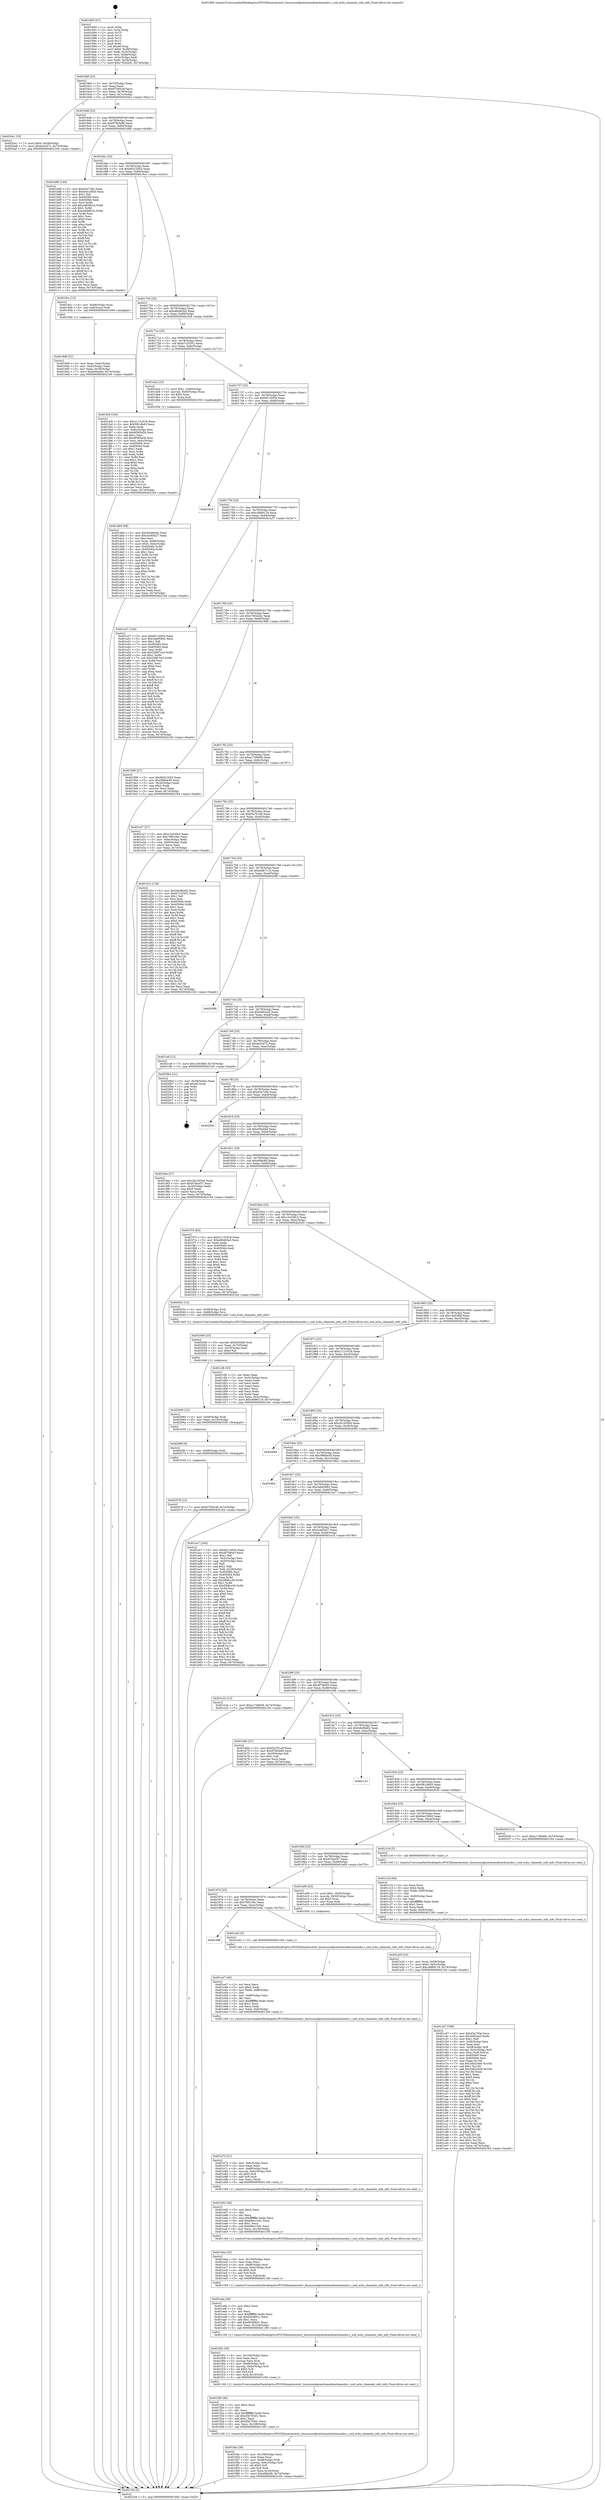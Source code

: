 digraph "0x401690" {
  label = "0x401690 (/mnt/c/Users/mathe/Desktop/tcc/POCII/binaries/extr_linuxsoundpciechoaudioechoaudio.c_snd_echo_channels_info_info_Final-ollvm.out::main(0))"
  labelloc = "t"
  node[shape=record]

  Entry [label="",width=0.3,height=0.3,shape=circle,fillcolor=black,style=filled]
  "0x4016bf" [label="{
     0x4016bf [23]\l
     | [instrs]\l
     &nbsp;&nbsp;0x4016bf \<+3\>: mov -0x74(%rbp),%eax\l
     &nbsp;&nbsp;0x4016c2 \<+2\>: mov %eax,%ecx\l
     &nbsp;&nbsp;0x4016c4 \<+6\>: sub $0x87565c4f,%ecx\l
     &nbsp;&nbsp;0x4016ca \<+3\>: mov %eax,-0x78(%rbp)\l
     &nbsp;&nbsp;0x4016cd \<+3\>: mov %ecx,-0x7c(%rbp)\l
     &nbsp;&nbsp;0x4016d0 \<+6\>: je 00000000004020a1 \<main+0xa11\>\l
  }"]
  "0x4020a1" [label="{
     0x4020a1 [19]\l
     | [instrs]\l
     &nbsp;&nbsp;0x4020a1 \<+7\>: movl $0x0,-0x38(%rbp)\l
     &nbsp;&nbsp;0x4020a8 \<+7\>: movl $0xbe5cd72,-0x74(%rbp)\l
     &nbsp;&nbsp;0x4020af \<+5\>: jmp 0000000000402164 \<main+0xad4\>\l
  }"]
  "0x4016d6" [label="{
     0x4016d6 [22]\l
     | [instrs]\l
     &nbsp;&nbsp;0x4016d6 \<+5\>: jmp 00000000004016db \<main+0x4b\>\l
     &nbsp;&nbsp;0x4016db \<+3\>: mov -0x78(%rbp),%eax\l
     &nbsp;&nbsp;0x4016de \<+5\>: sub $0x87fd3e96,%eax\l
     &nbsp;&nbsp;0x4016e3 \<+3\>: mov %eax,-0x80(%rbp)\l
     &nbsp;&nbsp;0x4016e6 \<+6\>: je 0000000000401b86 \<main+0x4f6\>\l
  }"]
  Exit [label="",width=0.3,height=0.3,shape=circle,fillcolor=black,style=filled,peripheries=2]
  "0x401b86" [label="{
     0x401b86 [144]\l
     | [instrs]\l
     &nbsp;&nbsp;0x401b86 \<+5\>: mov $0xd3a730e,%eax\l
     &nbsp;&nbsp;0x401b8b \<+5\>: mov $0x64e158c0,%ecx\l
     &nbsp;&nbsp;0x401b90 \<+2\>: mov $0x1,%dl\l
     &nbsp;&nbsp;0x401b92 \<+7\>: mov 0x405060,%esi\l
     &nbsp;&nbsp;0x401b99 \<+7\>: mov 0x405064,%edi\l
     &nbsp;&nbsp;0x401ba0 \<+3\>: mov %esi,%r8d\l
     &nbsp;&nbsp;0x401ba3 \<+7\>: add $0xce606b1b,%r8d\l
     &nbsp;&nbsp;0x401baa \<+4\>: sub $0x1,%r8d\l
     &nbsp;&nbsp;0x401bae \<+7\>: sub $0xce606b1b,%r8d\l
     &nbsp;&nbsp;0x401bb5 \<+4\>: imul %r8d,%esi\l
     &nbsp;&nbsp;0x401bb9 \<+3\>: and $0x1,%esi\l
     &nbsp;&nbsp;0x401bbc \<+3\>: cmp $0x0,%esi\l
     &nbsp;&nbsp;0x401bbf \<+4\>: sete %r9b\l
     &nbsp;&nbsp;0x401bc3 \<+3\>: cmp $0xa,%edi\l
     &nbsp;&nbsp;0x401bc6 \<+4\>: setl %r10b\l
     &nbsp;&nbsp;0x401bca \<+3\>: mov %r9b,%r11b\l
     &nbsp;&nbsp;0x401bcd \<+4\>: xor $0xff,%r11b\l
     &nbsp;&nbsp;0x401bd1 \<+3\>: mov %r10b,%bl\l
     &nbsp;&nbsp;0x401bd4 \<+3\>: xor $0xff,%bl\l
     &nbsp;&nbsp;0x401bd7 \<+3\>: xor $0x0,%dl\l
     &nbsp;&nbsp;0x401bda \<+3\>: mov %r11b,%r14b\l
     &nbsp;&nbsp;0x401bdd \<+4\>: and $0x0,%r14b\l
     &nbsp;&nbsp;0x401be1 \<+3\>: and %dl,%r9b\l
     &nbsp;&nbsp;0x401be4 \<+3\>: mov %bl,%r15b\l
     &nbsp;&nbsp;0x401be7 \<+4\>: and $0x0,%r15b\l
     &nbsp;&nbsp;0x401beb \<+3\>: and %dl,%r10b\l
     &nbsp;&nbsp;0x401bee \<+3\>: or %r9b,%r14b\l
     &nbsp;&nbsp;0x401bf1 \<+3\>: or %r10b,%r15b\l
     &nbsp;&nbsp;0x401bf4 \<+3\>: xor %r15b,%r14b\l
     &nbsp;&nbsp;0x401bf7 \<+3\>: or %bl,%r11b\l
     &nbsp;&nbsp;0x401bfa \<+4\>: xor $0xff,%r11b\l
     &nbsp;&nbsp;0x401bfe \<+3\>: or $0x0,%dl\l
     &nbsp;&nbsp;0x401c01 \<+3\>: and %dl,%r11b\l
     &nbsp;&nbsp;0x401c04 \<+3\>: or %r11b,%r14b\l
     &nbsp;&nbsp;0x401c07 \<+4\>: test $0x1,%r14b\l
     &nbsp;&nbsp;0x401c0b \<+3\>: cmovne %ecx,%eax\l
     &nbsp;&nbsp;0x401c0e \<+3\>: mov %eax,-0x74(%rbp)\l
     &nbsp;&nbsp;0x401c11 \<+5\>: jmp 0000000000402164 \<main+0xad4\>\l
  }"]
  "0x4016ec" [label="{
     0x4016ec [25]\l
     | [instrs]\l
     &nbsp;&nbsp;0x4016ec \<+5\>: jmp 00000000004016f1 \<main+0x61\>\l
     &nbsp;&nbsp;0x4016f1 \<+3\>: mov -0x78(%rbp),%eax\l
     &nbsp;&nbsp;0x4016f4 \<+5\>: sub $0x9d312653,%eax\l
     &nbsp;&nbsp;0x4016f9 \<+6\>: mov %eax,-0x84(%rbp)\l
     &nbsp;&nbsp;0x4016ff \<+6\>: je 00000000004019cc \<main+0x33c\>\l
  }"]
  "0x402078" [label="{
     0x402078 [12]\l
     | [instrs]\l
     &nbsp;&nbsp;0x402078 \<+7\>: movl $0x87565c4f,-0x74(%rbp)\l
     &nbsp;&nbsp;0x40207f \<+5\>: jmp 0000000000402164 \<main+0xad4\>\l
  }"]
  "0x4019cc" [label="{
     0x4019cc [13]\l
     | [instrs]\l
     &nbsp;&nbsp;0x4019cc \<+4\>: mov -0x48(%rbp),%rax\l
     &nbsp;&nbsp;0x4019d0 \<+4\>: mov 0x8(%rax),%rdi\l
     &nbsp;&nbsp;0x4019d4 \<+5\>: call 0000000000401060 \<atoi@plt\>\l
     | [calls]\l
     &nbsp;&nbsp;0x401060 \{1\} (unknown)\l
  }"]
  "0x401705" [label="{
     0x401705 [25]\l
     | [instrs]\l
     &nbsp;&nbsp;0x401705 \<+5\>: jmp 000000000040170a \<main+0x7a\>\l
     &nbsp;&nbsp;0x40170a \<+3\>: mov -0x78(%rbp),%eax\l
     &nbsp;&nbsp;0x40170d \<+5\>: sub $0xa66483a5,%eax\l
     &nbsp;&nbsp;0x401712 \<+6\>: mov %eax,-0x88(%rbp)\l
     &nbsp;&nbsp;0x401718 \<+6\>: je 0000000000401fc8 \<main+0x938\>\l
  }"]
  "0x40206f" [label="{
     0x40206f [9]\l
     | [instrs]\l
     &nbsp;&nbsp;0x40206f \<+4\>: mov -0x68(%rbp),%rdi\l
     &nbsp;&nbsp;0x402073 \<+5\>: call 0000000000401030 \<free@plt\>\l
     | [calls]\l
     &nbsp;&nbsp;0x401030 \{1\} (unknown)\l
  }"]
  "0x401fc8" [label="{
     0x401fc8 [104]\l
     | [instrs]\l
     &nbsp;&nbsp;0x401fc8 \<+5\>: mov $0x21131618,%eax\l
     &nbsp;&nbsp;0x401fcd \<+5\>: mov $0x5f61dbd3,%ecx\l
     &nbsp;&nbsp;0x401fd2 \<+2\>: xor %edx,%edx\l
     &nbsp;&nbsp;0x401fd4 \<+3\>: mov -0x6c(%rbp),%esi\l
     &nbsp;&nbsp;0x401fd7 \<+6\>: add $0x6f365a5b,%esi\l
     &nbsp;&nbsp;0x401fdd \<+3\>: add $0x1,%esi\l
     &nbsp;&nbsp;0x401fe0 \<+6\>: sub $0x6f365a5b,%esi\l
     &nbsp;&nbsp;0x401fe6 \<+3\>: mov %esi,-0x6c(%rbp)\l
     &nbsp;&nbsp;0x401fe9 \<+7\>: mov 0x405060,%esi\l
     &nbsp;&nbsp;0x401ff0 \<+7\>: mov 0x405064,%edi\l
     &nbsp;&nbsp;0x401ff7 \<+3\>: sub $0x1,%edx\l
     &nbsp;&nbsp;0x401ffa \<+3\>: mov %esi,%r8d\l
     &nbsp;&nbsp;0x401ffd \<+3\>: add %edx,%r8d\l
     &nbsp;&nbsp;0x402000 \<+4\>: imul %r8d,%esi\l
     &nbsp;&nbsp;0x402004 \<+3\>: and $0x1,%esi\l
     &nbsp;&nbsp;0x402007 \<+3\>: cmp $0x0,%esi\l
     &nbsp;&nbsp;0x40200a \<+4\>: sete %r9b\l
     &nbsp;&nbsp;0x40200e \<+3\>: cmp $0xa,%edi\l
     &nbsp;&nbsp;0x402011 \<+4\>: setl %r10b\l
     &nbsp;&nbsp;0x402015 \<+3\>: mov %r9b,%r11b\l
     &nbsp;&nbsp;0x402018 \<+3\>: and %r10b,%r11b\l
     &nbsp;&nbsp;0x40201b \<+3\>: xor %r10b,%r9b\l
     &nbsp;&nbsp;0x40201e \<+3\>: or %r9b,%r11b\l
     &nbsp;&nbsp;0x402021 \<+4\>: test $0x1,%r11b\l
     &nbsp;&nbsp;0x402025 \<+3\>: cmovne %ecx,%eax\l
     &nbsp;&nbsp;0x402028 \<+3\>: mov %eax,-0x74(%rbp)\l
     &nbsp;&nbsp;0x40202b \<+5\>: jmp 0000000000402164 \<main+0xad4\>\l
  }"]
  "0x40171e" [label="{
     0x40171e [25]\l
     | [instrs]\l
     &nbsp;&nbsp;0x40171e \<+5\>: jmp 0000000000401723 \<main+0x93\>\l
     &nbsp;&nbsp;0x401723 \<+3\>: mov -0x78(%rbp),%eax\l
     &nbsp;&nbsp;0x401726 \<+5\>: sub $0xb7c33351,%eax\l
     &nbsp;&nbsp;0x40172b \<+6\>: mov %eax,-0x8c(%rbp)\l
     &nbsp;&nbsp;0x401731 \<+6\>: je 0000000000401da2 \<main+0x712\>\l
  }"]
  "0x402060" [label="{
     0x402060 [15]\l
     | [instrs]\l
     &nbsp;&nbsp;0x402060 \<+4\>: mov -0x58(%rbp),%rdi\l
     &nbsp;&nbsp;0x402064 \<+6\>: mov %eax,-0x10c(%rbp)\l
     &nbsp;&nbsp;0x40206a \<+5\>: call 0000000000401030 \<free@plt\>\l
     | [calls]\l
     &nbsp;&nbsp;0x401030 \{1\} (unknown)\l
  }"]
  "0x401da2" [label="{
     0x401da2 [23]\l
     | [instrs]\l
     &nbsp;&nbsp;0x401da2 \<+7\>: movl $0x1,-0x60(%rbp)\l
     &nbsp;&nbsp;0x401da9 \<+4\>: movslq -0x60(%rbp),%rax\l
     &nbsp;&nbsp;0x401dad \<+4\>: shl $0x5,%rax\l
     &nbsp;&nbsp;0x401db1 \<+3\>: mov %rax,%rdi\l
     &nbsp;&nbsp;0x401db4 \<+5\>: call 0000000000401050 \<malloc@plt\>\l
     | [calls]\l
     &nbsp;&nbsp;0x401050 \{1\} (unknown)\l
  }"]
  "0x401737" [label="{
     0x401737 [25]\l
     | [instrs]\l
     &nbsp;&nbsp;0x401737 \<+5\>: jmp 000000000040173c \<main+0xac\>\l
     &nbsp;&nbsp;0x40173c \<+3\>: mov -0x78(%rbp),%eax\l
     &nbsp;&nbsp;0x40173f \<+5\>: sub $0xbf114934,%eax\l
     &nbsp;&nbsp;0x401744 \<+6\>: mov %eax,-0x90(%rbp)\l
     &nbsp;&nbsp;0x40174a \<+6\>: je 00000000004020c9 \<main+0xa39\>\l
  }"]
  "0x402049" [label="{
     0x402049 [23]\l
     | [instrs]\l
     &nbsp;&nbsp;0x402049 \<+10\>: movabs $0x4030b6,%rdi\l
     &nbsp;&nbsp;0x402053 \<+3\>: mov %eax,-0x70(%rbp)\l
     &nbsp;&nbsp;0x402056 \<+3\>: mov -0x70(%rbp),%esi\l
     &nbsp;&nbsp;0x402059 \<+2\>: mov $0x0,%al\l
     &nbsp;&nbsp;0x40205b \<+5\>: call 0000000000401040 \<printf@plt\>\l
     | [calls]\l
     &nbsp;&nbsp;0x401040 \{1\} (unknown)\l
  }"]
  "0x4020c9" [label="{
     0x4020c9\l
  }", style=dashed]
  "0x401750" [label="{
     0x401750 [25]\l
     | [instrs]\l
     &nbsp;&nbsp;0x401750 \<+5\>: jmp 0000000000401755 \<main+0xc5\>\l
     &nbsp;&nbsp;0x401755 \<+3\>: mov -0x78(%rbp),%eax\l
     &nbsp;&nbsp;0x401758 \<+5\>: sub $0xc4889119,%eax\l
     &nbsp;&nbsp;0x40175d \<+6\>: mov %eax,-0x94(%rbp)\l
     &nbsp;&nbsp;0x401763 \<+6\>: je 0000000000401a37 \<main+0x3a7\>\l
  }"]
  "0x401f4e" [label="{
     0x401f4e [39]\l
     | [instrs]\l
     &nbsp;&nbsp;0x401f4e \<+6\>: mov -0x108(%rbp),%ecx\l
     &nbsp;&nbsp;0x401f54 \<+3\>: imul %eax,%ecx\l
     &nbsp;&nbsp;0x401f57 \<+4\>: mov -0x68(%rbp),%rdi\l
     &nbsp;&nbsp;0x401f5b \<+4\>: movslq -0x6c(%rbp),%r8\l
     &nbsp;&nbsp;0x401f5f \<+4\>: shl $0x5,%r8\l
     &nbsp;&nbsp;0x401f63 \<+3\>: add %r8,%rdi\l
     &nbsp;&nbsp;0x401f66 \<+3\>: mov %ecx,0x18(%rdi)\l
     &nbsp;&nbsp;0x401f69 \<+7\>: movl $0xe0fdc6b,-0x74(%rbp)\l
     &nbsp;&nbsp;0x401f70 \<+5\>: jmp 0000000000402164 \<main+0xad4\>\l
  }"]
  "0x401a37" [label="{
     0x401a37 [144]\l
     | [instrs]\l
     &nbsp;&nbsp;0x401a37 \<+5\>: mov $0xbf114934,%eax\l
     &nbsp;&nbsp;0x401a3c \<+5\>: mov $0x3ab95892,%ecx\l
     &nbsp;&nbsp;0x401a41 \<+2\>: mov $0x1,%dl\l
     &nbsp;&nbsp;0x401a43 \<+7\>: mov 0x405060,%esi\l
     &nbsp;&nbsp;0x401a4a \<+7\>: mov 0x405064,%edi\l
     &nbsp;&nbsp;0x401a51 \<+3\>: mov %esi,%r8d\l
     &nbsp;&nbsp;0x401a54 \<+7\>: add $0x52887ce5,%r8d\l
     &nbsp;&nbsp;0x401a5b \<+4\>: sub $0x1,%r8d\l
     &nbsp;&nbsp;0x401a5f \<+7\>: sub $0x52887ce5,%r8d\l
     &nbsp;&nbsp;0x401a66 \<+4\>: imul %r8d,%esi\l
     &nbsp;&nbsp;0x401a6a \<+3\>: and $0x1,%esi\l
     &nbsp;&nbsp;0x401a6d \<+3\>: cmp $0x0,%esi\l
     &nbsp;&nbsp;0x401a70 \<+4\>: sete %r9b\l
     &nbsp;&nbsp;0x401a74 \<+3\>: cmp $0xa,%edi\l
     &nbsp;&nbsp;0x401a77 \<+4\>: setl %r10b\l
     &nbsp;&nbsp;0x401a7b \<+3\>: mov %r9b,%r11b\l
     &nbsp;&nbsp;0x401a7e \<+4\>: xor $0xff,%r11b\l
     &nbsp;&nbsp;0x401a82 \<+3\>: mov %r10b,%bl\l
     &nbsp;&nbsp;0x401a85 \<+3\>: xor $0xff,%bl\l
     &nbsp;&nbsp;0x401a88 \<+3\>: xor $0x1,%dl\l
     &nbsp;&nbsp;0x401a8b \<+3\>: mov %r11b,%r14b\l
     &nbsp;&nbsp;0x401a8e \<+4\>: and $0xff,%r14b\l
     &nbsp;&nbsp;0x401a92 \<+3\>: and %dl,%r9b\l
     &nbsp;&nbsp;0x401a95 \<+3\>: mov %bl,%r15b\l
     &nbsp;&nbsp;0x401a98 \<+4\>: and $0xff,%r15b\l
     &nbsp;&nbsp;0x401a9c \<+3\>: and %dl,%r10b\l
     &nbsp;&nbsp;0x401a9f \<+3\>: or %r9b,%r14b\l
     &nbsp;&nbsp;0x401aa2 \<+3\>: or %r10b,%r15b\l
     &nbsp;&nbsp;0x401aa5 \<+3\>: xor %r15b,%r14b\l
     &nbsp;&nbsp;0x401aa8 \<+3\>: or %bl,%r11b\l
     &nbsp;&nbsp;0x401aab \<+4\>: xor $0xff,%r11b\l
     &nbsp;&nbsp;0x401aaf \<+3\>: or $0x1,%dl\l
     &nbsp;&nbsp;0x401ab2 \<+3\>: and %dl,%r11b\l
     &nbsp;&nbsp;0x401ab5 \<+3\>: or %r11b,%r14b\l
     &nbsp;&nbsp;0x401ab8 \<+4\>: test $0x1,%r14b\l
     &nbsp;&nbsp;0x401abc \<+3\>: cmovne %ecx,%eax\l
     &nbsp;&nbsp;0x401abf \<+3\>: mov %eax,-0x74(%rbp)\l
     &nbsp;&nbsp;0x401ac2 \<+5\>: jmp 0000000000402164 \<main+0xad4\>\l
  }"]
  "0x401769" [label="{
     0x401769 [25]\l
     | [instrs]\l
     &nbsp;&nbsp;0x401769 \<+5\>: jmp 000000000040176e \<main+0xde\>\l
     &nbsp;&nbsp;0x40176e \<+3\>: mov -0x78(%rbp),%eax\l
     &nbsp;&nbsp;0x401771 \<+5\>: sub $0xc783d2d2,%eax\l
     &nbsp;&nbsp;0x401776 \<+6\>: mov %eax,-0x98(%rbp)\l
     &nbsp;&nbsp;0x40177c \<+6\>: je 0000000000401999 \<main+0x309\>\l
  }"]
  "0x401f26" [label="{
     0x401f26 [40]\l
     | [instrs]\l
     &nbsp;&nbsp;0x401f26 \<+5\>: mov $0x2,%ecx\l
     &nbsp;&nbsp;0x401f2b \<+1\>: cltd\l
     &nbsp;&nbsp;0x401f2c \<+2\>: idiv %ecx\l
     &nbsp;&nbsp;0x401f2e \<+6\>: imul $0xfffffffe,%edx,%ecx\l
     &nbsp;&nbsp;0x401f34 \<+6\>: sub $0xd5b703d1,%ecx\l
     &nbsp;&nbsp;0x401f3a \<+3\>: add $0x1,%ecx\l
     &nbsp;&nbsp;0x401f3d \<+6\>: add $0xd5b703d1,%ecx\l
     &nbsp;&nbsp;0x401f43 \<+6\>: mov %ecx,-0x108(%rbp)\l
     &nbsp;&nbsp;0x401f49 \<+5\>: call 0000000000401160 \<next_i\>\l
     | [calls]\l
     &nbsp;&nbsp;0x401160 \{1\} (/mnt/c/Users/mathe/Desktop/tcc/POCII/binaries/extr_linuxsoundpciechoaudioechoaudio.c_snd_echo_channels_info_info_Final-ollvm.out::next_i)\l
  }"]
  "0x401999" [label="{
     0x401999 [27]\l
     | [instrs]\l
     &nbsp;&nbsp;0x401999 \<+5\>: mov $0x9d312653,%eax\l
     &nbsp;&nbsp;0x40199e \<+5\>: mov $0x3880acf5,%ecx\l
     &nbsp;&nbsp;0x4019a3 \<+3\>: mov -0x34(%rbp),%edx\l
     &nbsp;&nbsp;0x4019a6 \<+3\>: cmp $0x2,%edx\l
     &nbsp;&nbsp;0x4019a9 \<+3\>: cmovne %ecx,%eax\l
     &nbsp;&nbsp;0x4019ac \<+3\>: mov %eax,-0x74(%rbp)\l
     &nbsp;&nbsp;0x4019af \<+5\>: jmp 0000000000402164 \<main+0xad4\>\l
  }"]
  "0x401782" [label="{
     0x401782 [25]\l
     | [instrs]\l
     &nbsp;&nbsp;0x401782 \<+5\>: jmp 0000000000401787 \<main+0xf7\>\l
     &nbsp;&nbsp;0x401787 \<+3\>: mov -0x78(%rbp),%eax\l
     &nbsp;&nbsp;0x40178a \<+5\>: sub $0xe17d9406,%eax\l
     &nbsp;&nbsp;0x40178f \<+6\>: mov %eax,-0x9c(%rbp)\l
     &nbsp;&nbsp;0x401795 \<+6\>: je 0000000000401e27 \<main+0x797\>\l
  }"]
  "0x402164" [label="{
     0x402164 [5]\l
     | [instrs]\l
     &nbsp;&nbsp;0x402164 \<+5\>: jmp 00000000004016bf \<main+0x2f\>\l
  }"]
  "0x401690" [label="{
     0x401690 [47]\l
     | [instrs]\l
     &nbsp;&nbsp;0x401690 \<+1\>: push %rbp\l
     &nbsp;&nbsp;0x401691 \<+3\>: mov %rsp,%rbp\l
     &nbsp;&nbsp;0x401694 \<+2\>: push %r15\l
     &nbsp;&nbsp;0x401696 \<+2\>: push %r14\l
     &nbsp;&nbsp;0x401698 \<+2\>: push %r13\l
     &nbsp;&nbsp;0x40169a \<+2\>: push %r12\l
     &nbsp;&nbsp;0x40169c \<+1\>: push %rbx\l
     &nbsp;&nbsp;0x40169d \<+7\>: sub $0xe8,%rsp\l
     &nbsp;&nbsp;0x4016a4 \<+7\>: movl $0x0,-0x38(%rbp)\l
     &nbsp;&nbsp;0x4016ab \<+3\>: mov %edi,-0x3c(%rbp)\l
     &nbsp;&nbsp;0x4016ae \<+4\>: mov %rsi,-0x48(%rbp)\l
     &nbsp;&nbsp;0x4016b2 \<+3\>: mov -0x3c(%rbp),%edi\l
     &nbsp;&nbsp;0x4016b5 \<+3\>: mov %edi,-0x34(%rbp)\l
     &nbsp;&nbsp;0x4016b8 \<+7\>: movl $0xc783d2d2,-0x74(%rbp)\l
  }"]
  "0x4019d9" [label="{
     0x4019d9 [21]\l
     | [instrs]\l
     &nbsp;&nbsp;0x4019d9 \<+3\>: mov %eax,-0x4c(%rbp)\l
     &nbsp;&nbsp;0x4019dc \<+3\>: mov -0x4c(%rbp),%eax\l
     &nbsp;&nbsp;0x4019df \<+3\>: mov %eax,-0x30(%rbp)\l
     &nbsp;&nbsp;0x4019e2 \<+7\>: movl $0xe00a44d,-0x74(%rbp)\l
     &nbsp;&nbsp;0x4019e9 \<+5\>: jmp 0000000000402164 \<main+0xad4\>\l
  }"]
  "0x401f02" [label="{
     0x401f02 [36]\l
     | [instrs]\l
     &nbsp;&nbsp;0x401f02 \<+6\>: mov -0x104(%rbp),%ecx\l
     &nbsp;&nbsp;0x401f08 \<+3\>: imul %eax,%ecx\l
     &nbsp;&nbsp;0x401f0b \<+3\>: movslq %ecx,%rdi\l
     &nbsp;&nbsp;0x401f0e \<+4\>: mov -0x68(%rbp),%r8\l
     &nbsp;&nbsp;0x401f12 \<+4\>: movslq -0x6c(%rbp),%r9\l
     &nbsp;&nbsp;0x401f16 \<+4\>: shl $0x5,%r9\l
     &nbsp;&nbsp;0x401f1a \<+3\>: add %r9,%r8\l
     &nbsp;&nbsp;0x401f1d \<+4\>: mov %rdi,0x10(%r8)\l
     &nbsp;&nbsp;0x401f21 \<+5\>: call 0000000000401160 \<next_i\>\l
     | [calls]\l
     &nbsp;&nbsp;0x401160 \{1\} (/mnt/c/Users/mathe/Desktop/tcc/POCII/binaries/extr_linuxsoundpciechoaudioechoaudio.c_snd_echo_channels_info_info_Final-ollvm.out::next_i)\l
  }"]
  "0x401e27" [label="{
     0x401e27 [27]\l
     | [instrs]\l
     &nbsp;&nbsp;0x401e27 \<+5\>: mov $0x13c039c3,%eax\l
     &nbsp;&nbsp;0x401e2c \<+5\>: mov $0x70f010ec,%ecx\l
     &nbsp;&nbsp;0x401e31 \<+3\>: mov -0x6c(%rbp),%edx\l
     &nbsp;&nbsp;0x401e34 \<+3\>: cmp -0x60(%rbp),%edx\l
     &nbsp;&nbsp;0x401e37 \<+3\>: cmovl %ecx,%eax\l
     &nbsp;&nbsp;0x401e3a \<+3\>: mov %eax,-0x74(%rbp)\l
     &nbsp;&nbsp;0x401e3d \<+5\>: jmp 0000000000402164 \<main+0xad4\>\l
  }"]
  "0x40179b" [label="{
     0x40179b [25]\l
     | [instrs]\l
     &nbsp;&nbsp;0x40179b \<+5\>: jmp 00000000004017a0 \<main+0x110\>\l
     &nbsp;&nbsp;0x4017a0 \<+3\>: mov -0x78(%rbp),%eax\l
     &nbsp;&nbsp;0x4017a3 \<+5\>: sub $0xf2a7b1a9,%eax\l
     &nbsp;&nbsp;0x4017a8 \<+6\>: mov %eax,-0xa0(%rbp)\l
     &nbsp;&nbsp;0x4017ae \<+6\>: je 0000000000401d1c \<main+0x68c\>\l
  }"]
  "0x401eda" [label="{
     0x401eda [40]\l
     | [instrs]\l
     &nbsp;&nbsp;0x401eda \<+5\>: mov $0x2,%ecx\l
     &nbsp;&nbsp;0x401edf \<+1\>: cltd\l
     &nbsp;&nbsp;0x401ee0 \<+2\>: idiv %ecx\l
     &nbsp;&nbsp;0x401ee2 \<+6\>: imul $0xfffffffe,%edx,%ecx\l
     &nbsp;&nbsp;0x401ee8 \<+6\>: sub $0xf4549631,%ecx\l
     &nbsp;&nbsp;0x401eee \<+3\>: add $0x1,%ecx\l
     &nbsp;&nbsp;0x401ef1 \<+6\>: add $0xf4549631,%ecx\l
     &nbsp;&nbsp;0x401ef7 \<+6\>: mov %ecx,-0x104(%rbp)\l
     &nbsp;&nbsp;0x401efd \<+5\>: call 0000000000401160 \<next_i\>\l
     | [calls]\l
     &nbsp;&nbsp;0x401160 \{1\} (/mnt/c/Users/mathe/Desktop/tcc/POCII/binaries/extr_linuxsoundpciechoaudioechoaudio.c_snd_echo_channels_info_info_Final-ollvm.out::next_i)\l
  }"]
  "0x401d1c" [label="{
     0x401d1c [134]\l
     | [instrs]\l
     &nbsp;&nbsp;0x401d1c \<+5\>: mov $0x5dc86e62,%eax\l
     &nbsp;&nbsp;0x401d21 \<+5\>: mov $0xb7c33351,%ecx\l
     &nbsp;&nbsp;0x401d26 \<+2\>: mov $0x1,%dl\l
     &nbsp;&nbsp;0x401d28 \<+2\>: xor %esi,%esi\l
     &nbsp;&nbsp;0x401d2a \<+7\>: mov 0x405060,%edi\l
     &nbsp;&nbsp;0x401d31 \<+8\>: mov 0x405064,%r8d\l
     &nbsp;&nbsp;0x401d39 \<+3\>: sub $0x1,%esi\l
     &nbsp;&nbsp;0x401d3c \<+3\>: mov %edi,%r9d\l
     &nbsp;&nbsp;0x401d3f \<+3\>: add %esi,%r9d\l
     &nbsp;&nbsp;0x401d42 \<+4\>: imul %r9d,%edi\l
     &nbsp;&nbsp;0x401d46 \<+3\>: and $0x1,%edi\l
     &nbsp;&nbsp;0x401d49 \<+3\>: cmp $0x0,%edi\l
     &nbsp;&nbsp;0x401d4c \<+4\>: sete %r10b\l
     &nbsp;&nbsp;0x401d50 \<+4\>: cmp $0xa,%r8d\l
     &nbsp;&nbsp;0x401d54 \<+4\>: setl %r11b\l
     &nbsp;&nbsp;0x401d58 \<+3\>: mov %r10b,%bl\l
     &nbsp;&nbsp;0x401d5b \<+3\>: xor $0xff,%bl\l
     &nbsp;&nbsp;0x401d5e \<+3\>: mov %r11b,%r14b\l
     &nbsp;&nbsp;0x401d61 \<+4\>: xor $0xff,%r14b\l
     &nbsp;&nbsp;0x401d65 \<+3\>: xor $0x1,%dl\l
     &nbsp;&nbsp;0x401d68 \<+3\>: mov %bl,%r15b\l
     &nbsp;&nbsp;0x401d6b \<+4\>: and $0xff,%r15b\l
     &nbsp;&nbsp;0x401d6f \<+3\>: and %dl,%r10b\l
     &nbsp;&nbsp;0x401d72 \<+3\>: mov %r14b,%r12b\l
     &nbsp;&nbsp;0x401d75 \<+4\>: and $0xff,%r12b\l
     &nbsp;&nbsp;0x401d79 \<+3\>: and %dl,%r11b\l
     &nbsp;&nbsp;0x401d7c \<+3\>: or %r10b,%r15b\l
     &nbsp;&nbsp;0x401d7f \<+3\>: or %r11b,%r12b\l
     &nbsp;&nbsp;0x401d82 \<+3\>: xor %r12b,%r15b\l
     &nbsp;&nbsp;0x401d85 \<+3\>: or %r14b,%bl\l
     &nbsp;&nbsp;0x401d88 \<+3\>: xor $0xff,%bl\l
     &nbsp;&nbsp;0x401d8b \<+3\>: or $0x1,%dl\l
     &nbsp;&nbsp;0x401d8e \<+2\>: and %dl,%bl\l
     &nbsp;&nbsp;0x401d90 \<+3\>: or %bl,%r15b\l
     &nbsp;&nbsp;0x401d93 \<+4\>: test $0x1,%r15b\l
     &nbsp;&nbsp;0x401d97 \<+3\>: cmovne %ecx,%eax\l
     &nbsp;&nbsp;0x401d9a \<+3\>: mov %eax,-0x74(%rbp)\l
     &nbsp;&nbsp;0x401d9d \<+5\>: jmp 0000000000402164 \<main+0xad4\>\l
  }"]
  "0x4017b4" [label="{
     0x4017b4 [25]\l
     | [instrs]\l
     &nbsp;&nbsp;0x4017b4 \<+5\>: jmp 00000000004017b9 \<main+0x129\>\l
     &nbsp;&nbsp;0x4017b9 \<+3\>: mov -0x78(%rbp),%eax\l
     &nbsp;&nbsp;0x4017bc \<+5\>: sub $0xfedb711d,%eax\l
     &nbsp;&nbsp;0x4017c1 \<+6\>: mov %eax,-0xa4(%rbp)\l
     &nbsp;&nbsp;0x4017c7 \<+6\>: je 0000000000402090 \<main+0xa00\>\l
  }"]
  "0x401eba" [label="{
     0x401eba [32]\l
     | [instrs]\l
     &nbsp;&nbsp;0x401eba \<+6\>: mov -0x100(%rbp),%ecx\l
     &nbsp;&nbsp;0x401ec0 \<+3\>: imul %eax,%ecx\l
     &nbsp;&nbsp;0x401ec3 \<+4\>: mov -0x68(%rbp),%rdi\l
     &nbsp;&nbsp;0x401ec7 \<+4\>: movslq -0x6c(%rbp),%r8\l
     &nbsp;&nbsp;0x401ecb \<+4\>: shl $0x5,%r8\l
     &nbsp;&nbsp;0x401ecf \<+3\>: add %r8,%rdi\l
     &nbsp;&nbsp;0x401ed2 \<+3\>: mov %ecx,0x8(%rdi)\l
     &nbsp;&nbsp;0x401ed5 \<+5\>: call 0000000000401160 \<next_i\>\l
     | [calls]\l
     &nbsp;&nbsp;0x401160 \{1\} (/mnt/c/Users/mathe/Desktop/tcc/POCII/binaries/extr_linuxsoundpciechoaudioechoaudio.c_snd_echo_channels_info_info_Final-ollvm.out::next_i)\l
  }"]
  "0x402090" [label="{
     0x402090\l
  }", style=dashed]
  "0x4017cd" [label="{
     0x4017cd [25]\l
     | [instrs]\l
     &nbsp;&nbsp;0x4017cd \<+5\>: jmp 00000000004017d2 \<main+0x142\>\l
     &nbsp;&nbsp;0x4017d2 \<+3\>: mov -0x78(%rbp),%eax\l
     &nbsp;&nbsp;0x4017d5 \<+5\>: sub $0x4465ae5,%eax\l
     &nbsp;&nbsp;0x4017da \<+6\>: mov %eax,-0xa8(%rbp)\l
     &nbsp;&nbsp;0x4017e0 \<+6\>: je 0000000000401cef \<main+0x65f\>\l
  }"]
  "0x401e92" [label="{
     0x401e92 [40]\l
     | [instrs]\l
     &nbsp;&nbsp;0x401e92 \<+5\>: mov $0x2,%ecx\l
     &nbsp;&nbsp;0x401e97 \<+1\>: cltd\l
     &nbsp;&nbsp;0x401e98 \<+2\>: idiv %ecx\l
     &nbsp;&nbsp;0x401e9a \<+6\>: imul $0xfffffffe,%edx,%ecx\l
     &nbsp;&nbsp;0x401ea0 \<+6\>: add $0xb9ec15d1,%ecx\l
     &nbsp;&nbsp;0x401ea6 \<+3\>: add $0x1,%ecx\l
     &nbsp;&nbsp;0x401ea9 \<+6\>: sub $0xb9ec15d1,%ecx\l
     &nbsp;&nbsp;0x401eaf \<+6\>: mov %ecx,-0x100(%rbp)\l
     &nbsp;&nbsp;0x401eb5 \<+5\>: call 0000000000401160 \<next_i\>\l
     | [calls]\l
     &nbsp;&nbsp;0x401160 \{1\} (/mnt/c/Users/mathe/Desktop/tcc/POCII/binaries/extr_linuxsoundpciechoaudioechoaudio.c_snd_echo_channels_info_info_Final-ollvm.out::next_i)\l
  }"]
  "0x401cef" [label="{
     0x401cef [12]\l
     | [instrs]\l
     &nbsp;&nbsp;0x401cef \<+7\>: movl $0x1dc638ef,-0x74(%rbp)\l
     &nbsp;&nbsp;0x401cf6 \<+5\>: jmp 0000000000402164 \<main+0xad4\>\l
  }"]
  "0x4017e6" [label="{
     0x4017e6 [25]\l
     | [instrs]\l
     &nbsp;&nbsp;0x4017e6 \<+5\>: jmp 00000000004017eb \<main+0x15b\>\l
     &nbsp;&nbsp;0x4017eb \<+3\>: mov -0x78(%rbp),%eax\l
     &nbsp;&nbsp;0x4017ee \<+5\>: sub $0xbe5cd72,%eax\l
     &nbsp;&nbsp;0x4017f3 \<+6\>: mov %eax,-0xac(%rbp)\l
     &nbsp;&nbsp;0x4017f9 \<+6\>: je 00000000004020b4 \<main+0xa24\>\l
  }"]
  "0x401e73" [label="{
     0x401e73 [31]\l
     | [instrs]\l
     &nbsp;&nbsp;0x401e73 \<+6\>: mov -0xfc(%rbp),%ecx\l
     &nbsp;&nbsp;0x401e79 \<+3\>: imul %eax,%ecx\l
     &nbsp;&nbsp;0x401e7c \<+4\>: mov -0x68(%rbp),%rdi\l
     &nbsp;&nbsp;0x401e80 \<+4\>: movslq -0x6c(%rbp),%r8\l
     &nbsp;&nbsp;0x401e84 \<+4\>: shl $0x5,%r8\l
     &nbsp;&nbsp;0x401e88 \<+3\>: add %r8,%rdi\l
     &nbsp;&nbsp;0x401e8b \<+2\>: mov %ecx,(%rdi)\l
     &nbsp;&nbsp;0x401e8d \<+5\>: call 0000000000401160 \<next_i\>\l
     | [calls]\l
     &nbsp;&nbsp;0x401160 \{1\} (/mnt/c/Users/mathe/Desktop/tcc/POCII/binaries/extr_linuxsoundpciechoaudioechoaudio.c_snd_echo_channels_info_info_Final-ollvm.out::next_i)\l
  }"]
  "0x4020b4" [label="{
     0x4020b4 [21]\l
     | [instrs]\l
     &nbsp;&nbsp;0x4020b4 \<+3\>: mov -0x38(%rbp),%eax\l
     &nbsp;&nbsp;0x4020b7 \<+7\>: add $0xe8,%rsp\l
     &nbsp;&nbsp;0x4020be \<+1\>: pop %rbx\l
     &nbsp;&nbsp;0x4020bf \<+2\>: pop %r12\l
     &nbsp;&nbsp;0x4020c1 \<+2\>: pop %r13\l
     &nbsp;&nbsp;0x4020c3 \<+2\>: pop %r14\l
     &nbsp;&nbsp;0x4020c5 \<+2\>: pop %r15\l
     &nbsp;&nbsp;0x4020c7 \<+1\>: pop %rbp\l
     &nbsp;&nbsp;0x4020c8 \<+1\>: ret\l
  }"]
  "0x4017ff" [label="{
     0x4017ff [25]\l
     | [instrs]\l
     &nbsp;&nbsp;0x4017ff \<+5\>: jmp 0000000000401804 \<main+0x174\>\l
     &nbsp;&nbsp;0x401804 \<+3\>: mov -0x78(%rbp),%eax\l
     &nbsp;&nbsp;0x401807 \<+5\>: sub $0xd3a730e,%eax\l
     &nbsp;&nbsp;0x40180c \<+6\>: mov %eax,-0xb0(%rbp)\l
     &nbsp;&nbsp;0x401812 \<+6\>: je 00000000004020d5 \<main+0xa45\>\l
  }"]
  "0x401e47" [label="{
     0x401e47 [44]\l
     | [instrs]\l
     &nbsp;&nbsp;0x401e47 \<+2\>: xor %ecx,%ecx\l
     &nbsp;&nbsp;0x401e49 \<+5\>: mov $0x2,%edx\l
     &nbsp;&nbsp;0x401e4e \<+6\>: mov %edx,-0xf8(%rbp)\l
     &nbsp;&nbsp;0x401e54 \<+1\>: cltd\l
     &nbsp;&nbsp;0x401e55 \<+6\>: mov -0xf8(%rbp),%esi\l
     &nbsp;&nbsp;0x401e5b \<+2\>: idiv %esi\l
     &nbsp;&nbsp;0x401e5d \<+6\>: imul $0xfffffffe,%edx,%edx\l
     &nbsp;&nbsp;0x401e63 \<+3\>: sub $0x1,%ecx\l
     &nbsp;&nbsp;0x401e66 \<+2\>: sub %ecx,%edx\l
     &nbsp;&nbsp;0x401e68 \<+6\>: mov %edx,-0xfc(%rbp)\l
     &nbsp;&nbsp;0x401e6e \<+5\>: call 0000000000401160 \<next_i\>\l
     | [calls]\l
     &nbsp;&nbsp;0x401160 \{1\} (/mnt/c/Users/mathe/Desktop/tcc/POCII/binaries/extr_linuxsoundpciechoaudioechoaudio.c_snd_echo_channels_info_info_Final-ollvm.out::next_i)\l
  }"]
  "0x4020d5" [label="{
     0x4020d5\l
  }", style=dashed]
  "0x401818" [label="{
     0x401818 [25]\l
     | [instrs]\l
     &nbsp;&nbsp;0x401818 \<+5\>: jmp 000000000040181d \<main+0x18d\>\l
     &nbsp;&nbsp;0x40181d \<+3\>: mov -0x78(%rbp),%eax\l
     &nbsp;&nbsp;0x401820 \<+5\>: sub $0xe00a44d,%eax\l
     &nbsp;&nbsp;0x401825 \<+6\>: mov %eax,-0xb4(%rbp)\l
     &nbsp;&nbsp;0x40182b \<+6\>: je 00000000004019ee \<main+0x35e\>\l
  }"]
  "0x40198f" [label="{
     0x40198f\l
  }", style=dashed]
  "0x4019ee" [label="{
     0x4019ee [27]\l
     | [instrs]\l
     &nbsp;&nbsp;0x4019ee \<+5\>: mov $0x261d55b0,%eax\l
     &nbsp;&nbsp;0x4019f3 \<+5\>: mov $0x676acf37,%ecx\l
     &nbsp;&nbsp;0x4019f8 \<+3\>: mov -0x30(%rbp),%edx\l
     &nbsp;&nbsp;0x4019fb \<+3\>: cmp $0x0,%edx\l
     &nbsp;&nbsp;0x4019fe \<+3\>: cmove %ecx,%eax\l
     &nbsp;&nbsp;0x401a01 \<+3\>: mov %eax,-0x74(%rbp)\l
     &nbsp;&nbsp;0x401a04 \<+5\>: jmp 0000000000402164 \<main+0xad4\>\l
  }"]
  "0x401831" [label="{
     0x401831 [25]\l
     | [instrs]\l
     &nbsp;&nbsp;0x401831 \<+5\>: jmp 0000000000401836 \<main+0x1a6\>\l
     &nbsp;&nbsp;0x401836 \<+3\>: mov -0x78(%rbp),%eax\l
     &nbsp;&nbsp;0x401839 \<+5\>: sub $0xe0fdc6b,%eax\l
     &nbsp;&nbsp;0x40183e \<+6\>: mov %eax,-0xb8(%rbp)\l
     &nbsp;&nbsp;0x401844 \<+6\>: je 0000000000401f75 \<main+0x8e5\>\l
  }"]
  "0x401e42" [label="{
     0x401e42 [5]\l
     | [instrs]\l
     &nbsp;&nbsp;0x401e42 \<+5\>: call 0000000000401160 \<next_i\>\l
     | [calls]\l
     &nbsp;&nbsp;0x401160 \{1\} (/mnt/c/Users/mathe/Desktop/tcc/POCII/binaries/extr_linuxsoundpciechoaudioechoaudio.c_snd_echo_channels_info_info_Final-ollvm.out::next_i)\l
  }"]
  "0x401f75" [label="{
     0x401f75 [83]\l
     | [instrs]\l
     &nbsp;&nbsp;0x401f75 \<+5\>: mov $0x21131618,%eax\l
     &nbsp;&nbsp;0x401f7a \<+5\>: mov $0xa66483a5,%ecx\l
     &nbsp;&nbsp;0x401f7f \<+2\>: xor %edx,%edx\l
     &nbsp;&nbsp;0x401f81 \<+7\>: mov 0x405060,%esi\l
     &nbsp;&nbsp;0x401f88 \<+7\>: mov 0x405064,%edi\l
     &nbsp;&nbsp;0x401f8f \<+3\>: sub $0x1,%edx\l
     &nbsp;&nbsp;0x401f92 \<+3\>: mov %esi,%r8d\l
     &nbsp;&nbsp;0x401f95 \<+3\>: add %edx,%r8d\l
     &nbsp;&nbsp;0x401f98 \<+4\>: imul %r8d,%esi\l
     &nbsp;&nbsp;0x401f9c \<+3\>: and $0x1,%esi\l
     &nbsp;&nbsp;0x401f9f \<+3\>: cmp $0x0,%esi\l
     &nbsp;&nbsp;0x401fa2 \<+4\>: sete %r9b\l
     &nbsp;&nbsp;0x401fa6 \<+3\>: cmp $0xa,%edi\l
     &nbsp;&nbsp;0x401fa9 \<+4\>: setl %r10b\l
     &nbsp;&nbsp;0x401fad \<+3\>: mov %r9b,%r11b\l
     &nbsp;&nbsp;0x401fb0 \<+3\>: and %r10b,%r11b\l
     &nbsp;&nbsp;0x401fb3 \<+3\>: xor %r10b,%r9b\l
     &nbsp;&nbsp;0x401fb6 \<+3\>: or %r9b,%r11b\l
     &nbsp;&nbsp;0x401fb9 \<+4\>: test $0x1,%r11b\l
     &nbsp;&nbsp;0x401fbd \<+3\>: cmovne %ecx,%eax\l
     &nbsp;&nbsp;0x401fc0 \<+3\>: mov %eax,-0x74(%rbp)\l
     &nbsp;&nbsp;0x401fc3 \<+5\>: jmp 0000000000402164 \<main+0xad4\>\l
  }"]
  "0x40184a" [label="{
     0x40184a [25]\l
     | [instrs]\l
     &nbsp;&nbsp;0x40184a \<+5\>: jmp 000000000040184f \<main+0x1bf\>\l
     &nbsp;&nbsp;0x40184f \<+3\>: mov -0x78(%rbp),%eax\l
     &nbsp;&nbsp;0x401852 \<+5\>: sub $0x13c039c3,%eax\l
     &nbsp;&nbsp;0x401857 \<+6\>: mov %eax,-0xbc(%rbp)\l
     &nbsp;&nbsp;0x40185d \<+6\>: je 000000000040203c \<main+0x9ac\>\l
  }"]
  "0x401db9" [label="{
     0x401db9 [98]\l
     | [instrs]\l
     &nbsp;&nbsp;0x401db9 \<+5\>: mov $0x5dc86e62,%ecx\l
     &nbsp;&nbsp;0x401dbe \<+5\>: mov $0x3ce65e27,%edx\l
     &nbsp;&nbsp;0x401dc3 \<+2\>: xor %esi,%esi\l
     &nbsp;&nbsp;0x401dc5 \<+4\>: mov %rax,-0x68(%rbp)\l
     &nbsp;&nbsp;0x401dc9 \<+7\>: movl $0x0,-0x6c(%rbp)\l
     &nbsp;&nbsp;0x401dd0 \<+8\>: mov 0x405060,%r8d\l
     &nbsp;&nbsp;0x401dd8 \<+8\>: mov 0x405064,%r9d\l
     &nbsp;&nbsp;0x401de0 \<+3\>: sub $0x1,%esi\l
     &nbsp;&nbsp;0x401de3 \<+3\>: mov %r8d,%r10d\l
     &nbsp;&nbsp;0x401de6 \<+3\>: add %esi,%r10d\l
     &nbsp;&nbsp;0x401de9 \<+4\>: imul %r10d,%r8d\l
     &nbsp;&nbsp;0x401ded \<+4\>: and $0x1,%r8d\l
     &nbsp;&nbsp;0x401df1 \<+4\>: cmp $0x0,%r8d\l
     &nbsp;&nbsp;0x401df5 \<+4\>: sete %r11b\l
     &nbsp;&nbsp;0x401df9 \<+4\>: cmp $0xa,%r9d\l
     &nbsp;&nbsp;0x401dfd \<+3\>: setl %bl\l
     &nbsp;&nbsp;0x401e00 \<+3\>: mov %r11b,%r14b\l
     &nbsp;&nbsp;0x401e03 \<+3\>: and %bl,%r14b\l
     &nbsp;&nbsp;0x401e06 \<+3\>: xor %bl,%r11b\l
     &nbsp;&nbsp;0x401e09 \<+3\>: or %r11b,%r14b\l
     &nbsp;&nbsp;0x401e0c \<+4\>: test $0x1,%r14b\l
     &nbsp;&nbsp;0x401e10 \<+3\>: cmovne %edx,%ecx\l
     &nbsp;&nbsp;0x401e13 \<+3\>: mov %ecx,-0x74(%rbp)\l
     &nbsp;&nbsp;0x401e16 \<+5\>: jmp 0000000000402164 \<main+0xad4\>\l
  }"]
  "0x40203c" [label="{
     0x40203c [13]\l
     | [instrs]\l
     &nbsp;&nbsp;0x40203c \<+4\>: mov -0x58(%rbp),%rdi\l
     &nbsp;&nbsp;0x402040 \<+4\>: mov -0x68(%rbp),%rsi\l
     &nbsp;&nbsp;0x402044 \<+5\>: call 0000000000401440 \<snd_echo_channels_info_info\>\l
     | [calls]\l
     &nbsp;&nbsp;0x401440 \{1\} (/mnt/c/Users/mathe/Desktop/tcc/POCII/binaries/extr_linuxsoundpciechoaudioechoaudio.c_snd_echo_channels_info_info_Final-ollvm.out::snd_echo_channels_info_info)\l
  }"]
  "0x401863" [label="{
     0x401863 [25]\l
     | [instrs]\l
     &nbsp;&nbsp;0x401863 \<+5\>: jmp 0000000000401868 \<main+0x1d8\>\l
     &nbsp;&nbsp;0x401868 \<+3\>: mov -0x78(%rbp),%eax\l
     &nbsp;&nbsp;0x40186b \<+5\>: sub $0x1dc638ef,%eax\l
     &nbsp;&nbsp;0x401870 \<+6\>: mov %eax,-0xc0(%rbp)\l
     &nbsp;&nbsp;0x401876 \<+6\>: je 0000000000401cfb \<main+0x66b\>\l
  }"]
  "0x401c47" [label="{
     0x401c47 [168]\l
     | [instrs]\l
     &nbsp;&nbsp;0x401c47 \<+5\>: mov $0xd3a730e,%ecx\l
     &nbsp;&nbsp;0x401c4c \<+5\>: mov $0x4465ae5,%edx\l
     &nbsp;&nbsp;0x401c51 \<+3\>: mov $0x1,%dil\l
     &nbsp;&nbsp;0x401c54 \<+6\>: mov -0xf4(%rbp),%esi\l
     &nbsp;&nbsp;0x401c5a \<+3\>: imul %eax,%esi\l
     &nbsp;&nbsp;0x401c5d \<+4\>: mov -0x58(%rbp),%r8\l
     &nbsp;&nbsp;0x401c61 \<+4\>: movslq -0x5c(%rbp),%r9\l
     &nbsp;&nbsp;0x401c65 \<+4\>: mov %esi,(%r8,%r9,4)\l
     &nbsp;&nbsp;0x401c69 \<+7\>: mov 0x405060,%eax\l
     &nbsp;&nbsp;0x401c70 \<+7\>: mov 0x405064,%esi\l
     &nbsp;&nbsp;0x401c77 \<+3\>: mov %eax,%r10d\l
     &nbsp;&nbsp;0x401c7a \<+7\>: sub $0x3dd2cbe0,%r10d\l
     &nbsp;&nbsp;0x401c81 \<+4\>: sub $0x1,%r10d\l
     &nbsp;&nbsp;0x401c85 \<+7\>: add $0x3dd2cbe0,%r10d\l
     &nbsp;&nbsp;0x401c8c \<+4\>: imul %r10d,%eax\l
     &nbsp;&nbsp;0x401c90 \<+3\>: and $0x1,%eax\l
     &nbsp;&nbsp;0x401c93 \<+3\>: cmp $0x0,%eax\l
     &nbsp;&nbsp;0x401c96 \<+4\>: sete %r11b\l
     &nbsp;&nbsp;0x401c9a \<+3\>: cmp $0xa,%esi\l
     &nbsp;&nbsp;0x401c9d \<+3\>: setl %bl\l
     &nbsp;&nbsp;0x401ca0 \<+3\>: mov %r11b,%r14b\l
     &nbsp;&nbsp;0x401ca3 \<+4\>: xor $0xff,%r14b\l
     &nbsp;&nbsp;0x401ca7 \<+3\>: mov %bl,%r15b\l
     &nbsp;&nbsp;0x401caa \<+4\>: xor $0xff,%r15b\l
     &nbsp;&nbsp;0x401cae \<+4\>: xor $0x0,%dil\l
     &nbsp;&nbsp;0x401cb2 \<+3\>: mov %r14b,%r12b\l
     &nbsp;&nbsp;0x401cb5 \<+4\>: and $0x0,%r12b\l
     &nbsp;&nbsp;0x401cb9 \<+3\>: and %dil,%r11b\l
     &nbsp;&nbsp;0x401cbc \<+3\>: mov %r15b,%r13b\l
     &nbsp;&nbsp;0x401cbf \<+4\>: and $0x0,%r13b\l
     &nbsp;&nbsp;0x401cc3 \<+3\>: and %dil,%bl\l
     &nbsp;&nbsp;0x401cc6 \<+3\>: or %r11b,%r12b\l
     &nbsp;&nbsp;0x401cc9 \<+3\>: or %bl,%r13b\l
     &nbsp;&nbsp;0x401ccc \<+3\>: xor %r13b,%r12b\l
     &nbsp;&nbsp;0x401ccf \<+3\>: or %r15b,%r14b\l
     &nbsp;&nbsp;0x401cd2 \<+4\>: xor $0xff,%r14b\l
     &nbsp;&nbsp;0x401cd6 \<+4\>: or $0x0,%dil\l
     &nbsp;&nbsp;0x401cda \<+3\>: and %dil,%r14b\l
     &nbsp;&nbsp;0x401cdd \<+3\>: or %r14b,%r12b\l
     &nbsp;&nbsp;0x401ce0 \<+4\>: test $0x1,%r12b\l
     &nbsp;&nbsp;0x401ce4 \<+3\>: cmovne %edx,%ecx\l
     &nbsp;&nbsp;0x401ce7 \<+3\>: mov %ecx,-0x74(%rbp)\l
     &nbsp;&nbsp;0x401cea \<+5\>: jmp 0000000000402164 \<main+0xad4\>\l
  }"]
  "0x401cfb" [label="{
     0x401cfb [33]\l
     | [instrs]\l
     &nbsp;&nbsp;0x401cfb \<+2\>: xor %eax,%eax\l
     &nbsp;&nbsp;0x401cfd \<+3\>: mov -0x5c(%rbp),%ecx\l
     &nbsp;&nbsp;0x401d00 \<+2\>: mov %eax,%edx\l
     &nbsp;&nbsp;0x401d02 \<+2\>: sub %ecx,%edx\l
     &nbsp;&nbsp;0x401d04 \<+2\>: mov %eax,%ecx\l
     &nbsp;&nbsp;0x401d06 \<+3\>: sub $0x1,%ecx\l
     &nbsp;&nbsp;0x401d09 \<+2\>: add %ecx,%edx\l
     &nbsp;&nbsp;0x401d0b \<+2\>: sub %edx,%eax\l
     &nbsp;&nbsp;0x401d0d \<+3\>: mov %eax,-0x5c(%rbp)\l
     &nbsp;&nbsp;0x401d10 \<+7\>: movl $0xc4889119,-0x74(%rbp)\l
     &nbsp;&nbsp;0x401d17 \<+5\>: jmp 0000000000402164 \<main+0xad4\>\l
  }"]
  "0x40187c" [label="{
     0x40187c [25]\l
     | [instrs]\l
     &nbsp;&nbsp;0x40187c \<+5\>: jmp 0000000000401881 \<main+0x1f1\>\l
     &nbsp;&nbsp;0x401881 \<+3\>: mov -0x78(%rbp),%eax\l
     &nbsp;&nbsp;0x401884 \<+5\>: sub $0x21131618,%eax\l
     &nbsp;&nbsp;0x401889 \<+6\>: mov %eax,-0xc4(%rbp)\l
     &nbsp;&nbsp;0x40188f \<+6\>: je 0000000000402150 \<main+0xac0\>\l
  }"]
  "0x401c1b" [label="{
     0x401c1b [44]\l
     | [instrs]\l
     &nbsp;&nbsp;0x401c1b \<+2\>: xor %ecx,%ecx\l
     &nbsp;&nbsp;0x401c1d \<+5\>: mov $0x2,%edx\l
     &nbsp;&nbsp;0x401c22 \<+6\>: mov %edx,-0xf0(%rbp)\l
     &nbsp;&nbsp;0x401c28 \<+1\>: cltd\l
     &nbsp;&nbsp;0x401c29 \<+6\>: mov -0xf0(%rbp),%esi\l
     &nbsp;&nbsp;0x401c2f \<+2\>: idiv %esi\l
     &nbsp;&nbsp;0x401c31 \<+6\>: imul $0xfffffffe,%edx,%edx\l
     &nbsp;&nbsp;0x401c37 \<+3\>: sub $0x1,%ecx\l
     &nbsp;&nbsp;0x401c3a \<+2\>: sub %ecx,%edx\l
     &nbsp;&nbsp;0x401c3c \<+6\>: mov %edx,-0xf4(%rbp)\l
     &nbsp;&nbsp;0x401c42 \<+5\>: call 0000000000401160 \<next_i\>\l
     | [calls]\l
     &nbsp;&nbsp;0x401160 \{1\} (/mnt/c/Users/mathe/Desktop/tcc/POCII/binaries/extr_linuxsoundpciechoaudioechoaudio.c_snd_echo_channels_info_info_Final-ollvm.out::next_i)\l
  }"]
  "0x402150" [label="{
     0x402150\l
  }", style=dashed]
  "0x401895" [label="{
     0x401895 [25]\l
     | [instrs]\l
     &nbsp;&nbsp;0x401895 \<+5\>: jmp 000000000040189a \<main+0x20a\>\l
     &nbsp;&nbsp;0x40189a \<+3\>: mov -0x78(%rbp),%eax\l
     &nbsp;&nbsp;0x40189d \<+5\>: sub $0x261d55b0,%eax\l
     &nbsp;&nbsp;0x4018a2 \<+6\>: mov %eax,-0xc8(%rbp)\l
     &nbsp;&nbsp;0x4018a8 \<+6\>: je 0000000000402084 \<main+0x9f4\>\l
  }"]
  "0x401a20" [label="{
     0x401a20 [23]\l
     | [instrs]\l
     &nbsp;&nbsp;0x401a20 \<+4\>: mov %rax,-0x58(%rbp)\l
     &nbsp;&nbsp;0x401a24 \<+7\>: movl $0x0,-0x5c(%rbp)\l
     &nbsp;&nbsp;0x401a2b \<+7\>: movl $0xc4889119,-0x74(%rbp)\l
     &nbsp;&nbsp;0x401a32 \<+5\>: jmp 0000000000402164 \<main+0xad4\>\l
  }"]
  "0x402084" [label="{
     0x402084\l
  }", style=dashed]
  "0x4018ae" [label="{
     0x4018ae [25]\l
     | [instrs]\l
     &nbsp;&nbsp;0x4018ae \<+5\>: jmp 00000000004018b3 \<main+0x223\>\l
     &nbsp;&nbsp;0x4018b3 \<+3\>: mov -0x78(%rbp),%eax\l
     &nbsp;&nbsp;0x4018b6 \<+5\>: sub $0x3880acf5,%eax\l
     &nbsp;&nbsp;0x4018bb \<+6\>: mov %eax,-0xcc(%rbp)\l
     &nbsp;&nbsp;0x4018c1 \<+6\>: je 00000000004019b4 \<main+0x324\>\l
  }"]
  "0x401976" [label="{
     0x401976 [25]\l
     | [instrs]\l
     &nbsp;&nbsp;0x401976 \<+5\>: jmp 000000000040197b \<main+0x2eb\>\l
     &nbsp;&nbsp;0x40197b \<+3\>: mov -0x78(%rbp),%eax\l
     &nbsp;&nbsp;0x40197e \<+5\>: sub $0x70f010ec,%eax\l
     &nbsp;&nbsp;0x401983 \<+6\>: mov %eax,-0xec(%rbp)\l
     &nbsp;&nbsp;0x401989 \<+6\>: je 0000000000401e42 \<main+0x7b2\>\l
  }"]
  "0x4019b4" [label="{
     0x4019b4\l
  }", style=dashed]
  "0x4018c7" [label="{
     0x4018c7 [25]\l
     | [instrs]\l
     &nbsp;&nbsp;0x4018c7 \<+5\>: jmp 00000000004018cc \<main+0x23c\>\l
     &nbsp;&nbsp;0x4018cc \<+3\>: mov -0x78(%rbp),%eax\l
     &nbsp;&nbsp;0x4018cf \<+5\>: sub $0x3ab95892,%eax\l
     &nbsp;&nbsp;0x4018d4 \<+6\>: mov %eax,-0xd0(%rbp)\l
     &nbsp;&nbsp;0x4018da \<+6\>: je 0000000000401ac7 \<main+0x437\>\l
  }"]
  "0x401a09" [label="{
     0x401a09 [23]\l
     | [instrs]\l
     &nbsp;&nbsp;0x401a09 \<+7\>: movl $0x1,-0x50(%rbp)\l
     &nbsp;&nbsp;0x401a10 \<+4\>: movslq -0x50(%rbp),%rax\l
     &nbsp;&nbsp;0x401a14 \<+4\>: shl $0x2,%rax\l
     &nbsp;&nbsp;0x401a18 \<+3\>: mov %rax,%rdi\l
     &nbsp;&nbsp;0x401a1b \<+5\>: call 0000000000401050 \<malloc@plt\>\l
     | [calls]\l
     &nbsp;&nbsp;0x401050 \{1\} (unknown)\l
  }"]
  "0x401ac7" [label="{
     0x401ac7 [164]\l
     | [instrs]\l
     &nbsp;&nbsp;0x401ac7 \<+5\>: mov $0xbf114934,%eax\l
     &nbsp;&nbsp;0x401acc \<+5\>: mov $0x4f7f4643,%ecx\l
     &nbsp;&nbsp;0x401ad1 \<+2\>: mov $0x1,%dl\l
     &nbsp;&nbsp;0x401ad3 \<+3\>: mov -0x5c(%rbp),%esi\l
     &nbsp;&nbsp;0x401ad6 \<+3\>: cmp -0x50(%rbp),%esi\l
     &nbsp;&nbsp;0x401ad9 \<+4\>: setl %dil\l
     &nbsp;&nbsp;0x401add \<+4\>: and $0x1,%dil\l
     &nbsp;&nbsp;0x401ae1 \<+4\>: mov %dil,-0x29(%rbp)\l
     &nbsp;&nbsp;0x401ae5 \<+7\>: mov 0x405060,%esi\l
     &nbsp;&nbsp;0x401aec \<+8\>: mov 0x405064,%r8d\l
     &nbsp;&nbsp;0x401af4 \<+3\>: mov %esi,%r9d\l
     &nbsp;&nbsp;0x401af7 \<+7\>: add $0x5f08cc39,%r9d\l
     &nbsp;&nbsp;0x401afe \<+4\>: sub $0x1,%r9d\l
     &nbsp;&nbsp;0x401b02 \<+7\>: sub $0x5f08cc39,%r9d\l
     &nbsp;&nbsp;0x401b09 \<+4\>: imul %r9d,%esi\l
     &nbsp;&nbsp;0x401b0d \<+3\>: and $0x1,%esi\l
     &nbsp;&nbsp;0x401b10 \<+3\>: cmp $0x0,%esi\l
     &nbsp;&nbsp;0x401b13 \<+4\>: sete %dil\l
     &nbsp;&nbsp;0x401b17 \<+4\>: cmp $0xa,%r8d\l
     &nbsp;&nbsp;0x401b1b \<+4\>: setl %r10b\l
     &nbsp;&nbsp;0x401b1f \<+3\>: mov %dil,%r11b\l
     &nbsp;&nbsp;0x401b22 \<+4\>: xor $0xff,%r11b\l
     &nbsp;&nbsp;0x401b26 \<+3\>: mov %r10b,%bl\l
     &nbsp;&nbsp;0x401b29 \<+3\>: xor $0xff,%bl\l
     &nbsp;&nbsp;0x401b2c \<+3\>: xor $0x1,%dl\l
     &nbsp;&nbsp;0x401b2f \<+3\>: mov %r11b,%r14b\l
     &nbsp;&nbsp;0x401b32 \<+4\>: and $0xff,%r14b\l
     &nbsp;&nbsp;0x401b36 \<+3\>: and %dl,%dil\l
     &nbsp;&nbsp;0x401b39 \<+3\>: mov %bl,%r15b\l
     &nbsp;&nbsp;0x401b3c \<+4\>: and $0xff,%r15b\l
     &nbsp;&nbsp;0x401b40 \<+3\>: and %dl,%r10b\l
     &nbsp;&nbsp;0x401b43 \<+3\>: or %dil,%r14b\l
     &nbsp;&nbsp;0x401b46 \<+3\>: or %r10b,%r15b\l
     &nbsp;&nbsp;0x401b49 \<+3\>: xor %r15b,%r14b\l
     &nbsp;&nbsp;0x401b4c \<+3\>: or %bl,%r11b\l
     &nbsp;&nbsp;0x401b4f \<+4\>: xor $0xff,%r11b\l
     &nbsp;&nbsp;0x401b53 \<+3\>: or $0x1,%dl\l
     &nbsp;&nbsp;0x401b56 \<+3\>: and %dl,%r11b\l
     &nbsp;&nbsp;0x401b59 \<+3\>: or %r11b,%r14b\l
     &nbsp;&nbsp;0x401b5c \<+4\>: test $0x1,%r14b\l
     &nbsp;&nbsp;0x401b60 \<+3\>: cmovne %ecx,%eax\l
     &nbsp;&nbsp;0x401b63 \<+3\>: mov %eax,-0x74(%rbp)\l
     &nbsp;&nbsp;0x401b66 \<+5\>: jmp 0000000000402164 \<main+0xad4\>\l
  }"]
  "0x4018e0" [label="{
     0x4018e0 [25]\l
     | [instrs]\l
     &nbsp;&nbsp;0x4018e0 \<+5\>: jmp 00000000004018e5 \<main+0x255\>\l
     &nbsp;&nbsp;0x4018e5 \<+3\>: mov -0x78(%rbp),%eax\l
     &nbsp;&nbsp;0x4018e8 \<+5\>: sub $0x3ce65e27,%eax\l
     &nbsp;&nbsp;0x4018ed \<+6\>: mov %eax,-0xd4(%rbp)\l
     &nbsp;&nbsp;0x4018f3 \<+6\>: je 0000000000401e1b \<main+0x78b\>\l
  }"]
  "0x40195d" [label="{
     0x40195d [25]\l
     | [instrs]\l
     &nbsp;&nbsp;0x40195d \<+5\>: jmp 0000000000401962 \<main+0x2d2\>\l
     &nbsp;&nbsp;0x401962 \<+3\>: mov -0x78(%rbp),%eax\l
     &nbsp;&nbsp;0x401965 \<+5\>: sub $0x676acf37,%eax\l
     &nbsp;&nbsp;0x40196a \<+6\>: mov %eax,-0xe8(%rbp)\l
     &nbsp;&nbsp;0x401970 \<+6\>: je 0000000000401a09 \<main+0x379\>\l
  }"]
  "0x401e1b" [label="{
     0x401e1b [12]\l
     | [instrs]\l
     &nbsp;&nbsp;0x401e1b \<+7\>: movl $0xe17d9406,-0x74(%rbp)\l
     &nbsp;&nbsp;0x401e22 \<+5\>: jmp 0000000000402164 \<main+0xad4\>\l
  }"]
  "0x4018f9" [label="{
     0x4018f9 [25]\l
     | [instrs]\l
     &nbsp;&nbsp;0x4018f9 \<+5\>: jmp 00000000004018fe \<main+0x26e\>\l
     &nbsp;&nbsp;0x4018fe \<+3\>: mov -0x78(%rbp),%eax\l
     &nbsp;&nbsp;0x401901 \<+5\>: sub $0x4f7f4643,%eax\l
     &nbsp;&nbsp;0x401906 \<+6\>: mov %eax,-0xd8(%rbp)\l
     &nbsp;&nbsp;0x40190c \<+6\>: je 0000000000401b6b \<main+0x4db\>\l
  }"]
  "0x401c16" [label="{
     0x401c16 [5]\l
     | [instrs]\l
     &nbsp;&nbsp;0x401c16 \<+5\>: call 0000000000401160 \<next_i\>\l
     | [calls]\l
     &nbsp;&nbsp;0x401160 \{1\} (/mnt/c/Users/mathe/Desktop/tcc/POCII/binaries/extr_linuxsoundpciechoaudioechoaudio.c_snd_echo_channels_info_info_Final-ollvm.out::next_i)\l
  }"]
  "0x401b6b" [label="{
     0x401b6b [27]\l
     | [instrs]\l
     &nbsp;&nbsp;0x401b6b \<+5\>: mov $0xf2a7b1a9,%eax\l
     &nbsp;&nbsp;0x401b70 \<+5\>: mov $0x87fd3e96,%ecx\l
     &nbsp;&nbsp;0x401b75 \<+3\>: mov -0x29(%rbp),%dl\l
     &nbsp;&nbsp;0x401b78 \<+3\>: test $0x1,%dl\l
     &nbsp;&nbsp;0x401b7b \<+3\>: cmovne %ecx,%eax\l
     &nbsp;&nbsp;0x401b7e \<+3\>: mov %eax,-0x74(%rbp)\l
     &nbsp;&nbsp;0x401b81 \<+5\>: jmp 0000000000402164 \<main+0xad4\>\l
  }"]
  "0x401912" [label="{
     0x401912 [25]\l
     | [instrs]\l
     &nbsp;&nbsp;0x401912 \<+5\>: jmp 0000000000401917 \<main+0x287\>\l
     &nbsp;&nbsp;0x401917 \<+3\>: mov -0x78(%rbp),%eax\l
     &nbsp;&nbsp;0x40191a \<+5\>: sub $0x5dc86e62,%eax\l
     &nbsp;&nbsp;0x40191f \<+6\>: mov %eax,-0xdc(%rbp)\l
     &nbsp;&nbsp;0x401925 \<+6\>: je 0000000000402122 \<main+0xa92\>\l
  }"]
  "0x401944" [label="{
     0x401944 [25]\l
     | [instrs]\l
     &nbsp;&nbsp;0x401944 \<+5\>: jmp 0000000000401949 \<main+0x2b9\>\l
     &nbsp;&nbsp;0x401949 \<+3\>: mov -0x78(%rbp),%eax\l
     &nbsp;&nbsp;0x40194c \<+5\>: sub $0x64e158c0,%eax\l
     &nbsp;&nbsp;0x401951 \<+6\>: mov %eax,-0xe4(%rbp)\l
     &nbsp;&nbsp;0x401957 \<+6\>: je 0000000000401c16 \<main+0x586\>\l
  }"]
  "0x402122" [label="{
     0x402122\l
  }", style=dashed]
  "0x40192b" [label="{
     0x40192b [25]\l
     | [instrs]\l
     &nbsp;&nbsp;0x40192b \<+5\>: jmp 0000000000401930 \<main+0x2a0\>\l
     &nbsp;&nbsp;0x401930 \<+3\>: mov -0x78(%rbp),%eax\l
     &nbsp;&nbsp;0x401933 \<+5\>: sub $0x5f61dbd3,%eax\l
     &nbsp;&nbsp;0x401938 \<+6\>: mov %eax,-0xe0(%rbp)\l
     &nbsp;&nbsp;0x40193e \<+6\>: je 0000000000402030 \<main+0x9a0\>\l
  }"]
  "0x402030" [label="{
     0x402030 [12]\l
     | [instrs]\l
     &nbsp;&nbsp;0x402030 \<+7\>: movl $0xe17d9406,-0x74(%rbp)\l
     &nbsp;&nbsp;0x402037 \<+5\>: jmp 0000000000402164 \<main+0xad4\>\l
  }"]
  Entry -> "0x401690" [label=" 1"]
  "0x4016bf" -> "0x4020a1" [label=" 1"]
  "0x4016bf" -> "0x4016d6" [label=" 25"]
  "0x4020b4" -> Exit [label=" 1"]
  "0x4016d6" -> "0x401b86" [label=" 1"]
  "0x4016d6" -> "0x4016ec" [label=" 24"]
  "0x4020a1" -> "0x402164" [label=" 1"]
  "0x4016ec" -> "0x4019cc" [label=" 1"]
  "0x4016ec" -> "0x401705" [label=" 23"]
  "0x402078" -> "0x402164" [label=" 1"]
  "0x401705" -> "0x401fc8" [label=" 1"]
  "0x401705" -> "0x40171e" [label=" 22"]
  "0x40206f" -> "0x402078" [label=" 1"]
  "0x40171e" -> "0x401da2" [label=" 1"]
  "0x40171e" -> "0x401737" [label=" 21"]
  "0x402060" -> "0x40206f" [label=" 1"]
  "0x401737" -> "0x4020c9" [label=" 0"]
  "0x401737" -> "0x401750" [label=" 21"]
  "0x402049" -> "0x402060" [label=" 1"]
  "0x401750" -> "0x401a37" [label=" 2"]
  "0x401750" -> "0x401769" [label=" 19"]
  "0x40203c" -> "0x402049" [label=" 1"]
  "0x401769" -> "0x401999" [label=" 1"]
  "0x401769" -> "0x401782" [label=" 18"]
  "0x401999" -> "0x402164" [label=" 1"]
  "0x401690" -> "0x4016bf" [label=" 1"]
  "0x402164" -> "0x4016bf" [label=" 25"]
  "0x4019cc" -> "0x4019d9" [label=" 1"]
  "0x4019d9" -> "0x402164" [label=" 1"]
  "0x402030" -> "0x402164" [label=" 1"]
  "0x401782" -> "0x401e27" [label=" 2"]
  "0x401782" -> "0x40179b" [label=" 16"]
  "0x401fc8" -> "0x402164" [label=" 1"]
  "0x40179b" -> "0x401d1c" [label=" 1"]
  "0x40179b" -> "0x4017b4" [label=" 15"]
  "0x401f75" -> "0x402164" [label=" 1"]
  "0x4017b4" -> "0x402090" [label=" 0"]
  "0x4017b4" -> "0x4017cd" [label=" 15"]
  "0x401f4e" -> "0x402164" [label=" 1"]
  "0x4017cd" -> "0x401cef" [label=" 1"]
  "0x4017cd" -> "0x4017e6" [label=" 14"]
  "0x401f26" -> "0x401f4e" [label=" 1"]
  "0x4017e6" -> "0x4020b4" [label=" 1"]
  "0x4017e6" -> "0x4017ff" [label=" 13"]
  "0x401f02" -> "0x401f26" [label=" 1"]
  "0x4017ff" -> "0x4020d5" [label=" 0"]
  "0x4017ff" -> "0x401818" [label=" 13"]
  "0x401eda" -> "0x401f02" [label=" 1"]
  "0x401818" -> "0x4019ee" [label=" 1"]
  "0x401818" -> "0x401831" [label=" 12"]
  "0x4019ee" -> "0x402164" [label=" 1"]
  "0x401eba" -> "0x401eda" [label=" 1"]
  "0x401831" -> "0x401f75" [label=" 1"]
  "0x401831" -> "0x40184a" [label=" 11"]
  "0x401e92" -> "0x401eba" [label=" 1"]
  "0x40184a" -> "0x40203c" [label=" 1"]
  "0x40184a" -> "0x401863" [label=" 10"]
  "0x401e47" -> "0x401e73" [label=" 1"]
  "0x401863" -> "0x401cfb" [label=" 1"]
  "0x401863" -> "0x40187c" [label=" 9"]
  "0x401e42" -> "0x401e47" [label=" 1"]
  "0x40187c" -> "0x402150" [label=" 0"]
  "0x40187c" -> "0x401895" [label=" 9"]
  "0x401976" -> "0x40198f" [label=" 0"]
  "0x401895" -> "0x402084" [label=" 0"]
  "0x401895" -> "0x4018ae" [label=" 9"]
  "0x401976" -> "0x401e42" [label=" 1"]
  "0x4018ae" -> "0x4019b4" [label=" 0"]
  "0x4018ae" -> "0x4018c7" [label=" 9"]
  "0x401e73" -> "0x401e92" [label=" 1"]
  "0x4018c7" -> "0x401ac7" [label=" 2"]
  "0x4018c7" -> "0x4018e0" [label=" 7"]
  "0x401e27" -> "0x402164" [label=" 2"]
  "0x4018e0" -> "0x401e1b" [label=" 1"]
  "0x4018e0" -> "0x4018f9" [label=" 6"]
  "0x401db9" -> "0x402164" [label=" 1"]
  "0x4018f9" -> "0x401b6b" [label=" 2"]
  "0x4018f9" -> "0x401912" [label=" 4"]
  "0x401da2" -> "0x401db9" [label=" 1"]
  "0x401912" -> "0x402122" [label=" 0"]
  "0x401912" -> "0x40192b" [label=" 4"]
  "0x401cfb" -> "0x402164" [label=" 1"]
  "0x40192b" -> "0x402030" [label=" 1"]
  "0x40192b" -> "0x401944" [label=" 3"]
  "0x401d1c" -> "0x402164" [label=" 1"]
  "0x401944" -> "0x401c16" [label=" 1"]
  "0x401944" -> "0x40195d" [label=" 2"]
  "0x401e1b" -> "0x402164" [label=" 1"]
  "0x40195d" -> "0x401a09" [label=" 1"]
  "0x40195d" -> "0x401976" [label=" 1"]
  "0x401a09" -> "0x401a20" [label=" 1"]
  "0x401a20" -> "0x402164" [label=" 1"]
  "0x401a37" -> "0x402164" [label=" 2"]
  "0x401ac7" -> "0x402164" [label=" 2"]
  "0x401b6b" -> "0x402164" [label=" 2"]
  "0x401b86" -> "0x402164" [label=" 1"]
  "0x401c16" -> "0x401c1b" [label=" 1"]
  "0x401c1b" -> "0x401c47" [label=" 1"]
  "0x401c47" -> "0x402164" [label=" 1"]
  "0x401cef" -> "0x402164" [label=" 1"]
}
